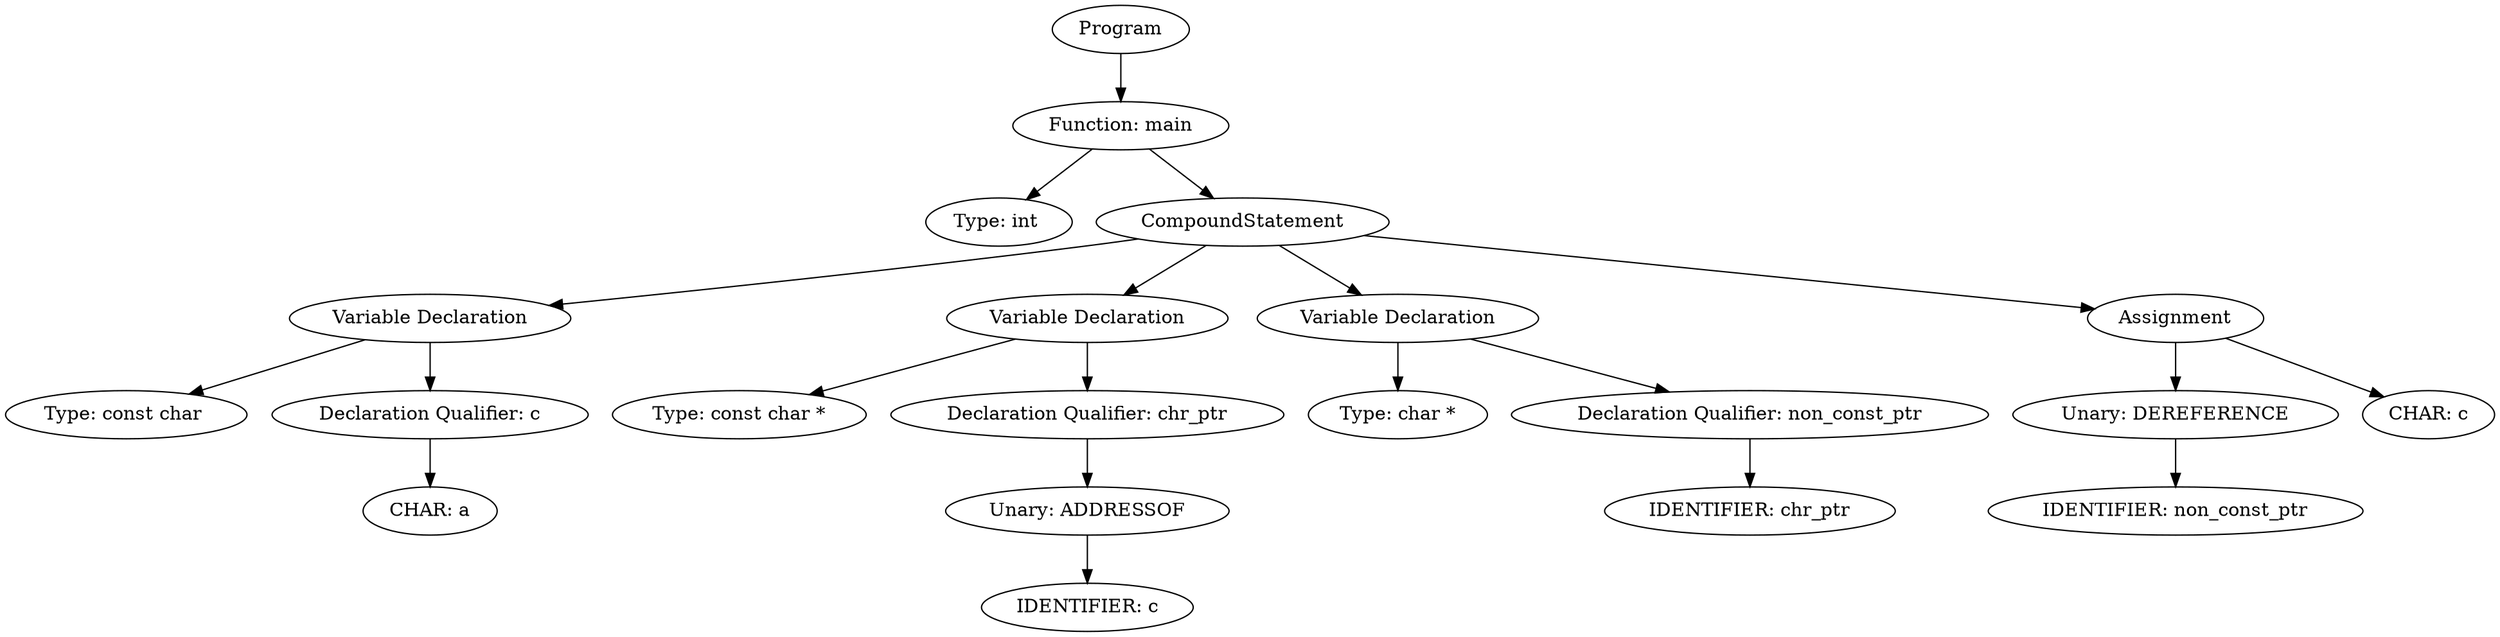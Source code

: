 digraph ExpressionGraph {
4550723712 [label="Program"];
4550723712 -> 4550732736;
4550732736 [label="Function: main"];
4550732736 -> 4550484816;
4550484816 [label="Type: int "];
4550732736 -> 4549377808;
4549377808 [label="CompoundStatement"];
4549377808 -> 4550732928;
4550732928 [label="Variable Declaration"];
4550732928 -> 4550736672;
4550736672 [label="Type: const char "];
4550732928 -> 4550735376;
4550735376 [label="Declaration Qualifier: c"];
4550735376 -> 4550735472;
4550735472 [label="CHAR: a"];
4549377808 -> 4550736336;
4550736336 [label="Variable Declaration"];
4550736336 -> 4550735808;
4550735808 [label="Type: const char *"];
4550736336 -> 4550733600;
4550733600 [label="Declaration Qualifier: chr_ptr"];
4550733600 -> 4550722464;
4550722464 [label="Unary: ADDRESSOF"];
4550722464 -> 4550732496;
4550732496 [label="IDENTIFIER: c"];
4549377808 -> 4550735664;
4550735664 [label="Variable Declaration"];
4550735664 -> 4550736096;
4550736096 [label="Type: char *"];
4550735664 -> 4550737248;
4550737248 [label="Declaration Qualifier: non_const_ptr"];
4550737248 -> 4550736912;
4550736912 [label="IDENTIFIER: chr_ptr"];
4549377808 -> 4550724480;
4550724480 [label="Assignment"];
4550724480 -> 4550733360;
4550733360 [label="Unary: DEREFERENCE"];
4550733360 -> 4550734992;
4550734992 [label="IDENTIFIER: non_const_ptr"];
4550724480 -> 4550725968;
4550725968 [label="CHAR: c"];
}

